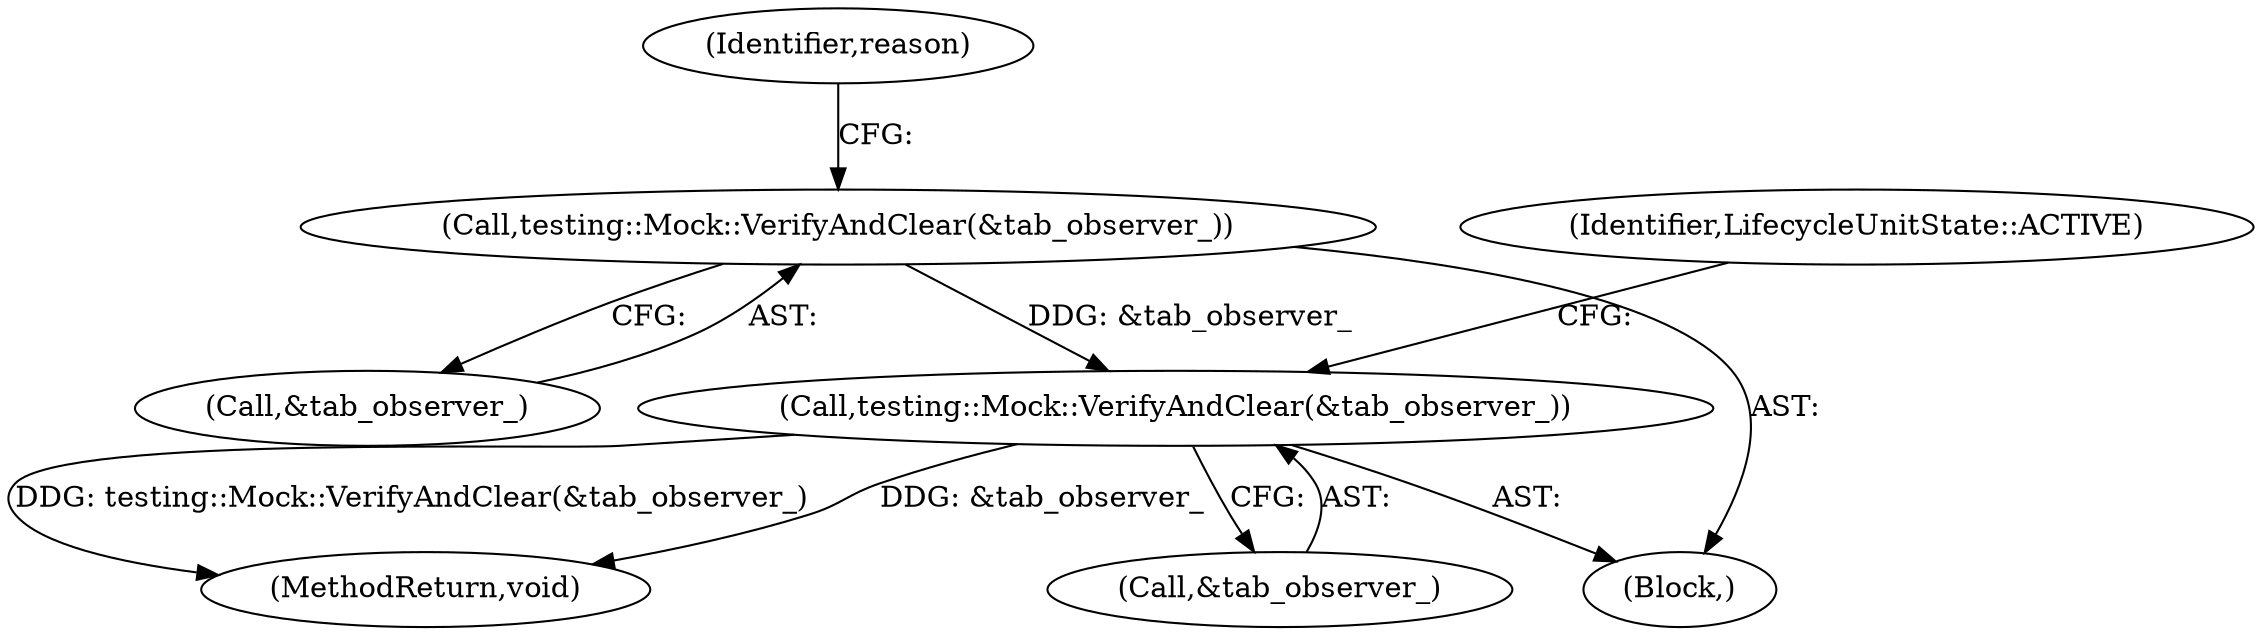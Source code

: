 digraph "1_Chrome_7394cf6f43d7a86630d3eb1c728fd63c621b5530_9@del" {
"1000133" [label="(Call,testing::Mock::VerifyAndClear(&tab_observer_))"];
"1000153" [label="(Call,testing::Mock::VerifyAndClear(&tab_observer_))"];
"1000161" [label="(MethodReturn,void)"];
"1000137" [label="(Identifier,reason)"];
"1000153" [label="(Call,testing::Mock::VerifyAndClear(&tab_observer_))"];
"1000103" [label="(Block,)"];
"1000157" [label="(Identifier,LifecycleUnitState::ACTIVE)"];
"1000154" [label="(Call,&tab_observer_)"];
"1000133" [label="(Call,testing::Mock::VerifyAndClear(&tab_observer_))"];
"1000134" [label="(Call,&tab_observer_)"];
"1000133" -> "1000103"  [label="AST: "];
"1000133" -> "1000134"  [label="CFG: "];
"1000134" -> "1000133"  [label="AST: "];
"1000137" -> "1000133"  [label="CFG: "];
"1000133" -> "1000153"  [label="DDG: &tab_observer_"];
"1000153" -> "1000103"  [label="AST: "];
"1000153" -> "1000154"  [label="CFG: "];
"1000154" -> "1000153"  [label="AST: "];
"1000157" -> "1000153"  [label="CFG: "];
"1000153" -> "1000161"  [label="DDG: testing::Mock::VerifyAndClear(&tab_observer_)"];
"1000153" -> "1000161"  [label="DDG: &tab_observer_"];
}
